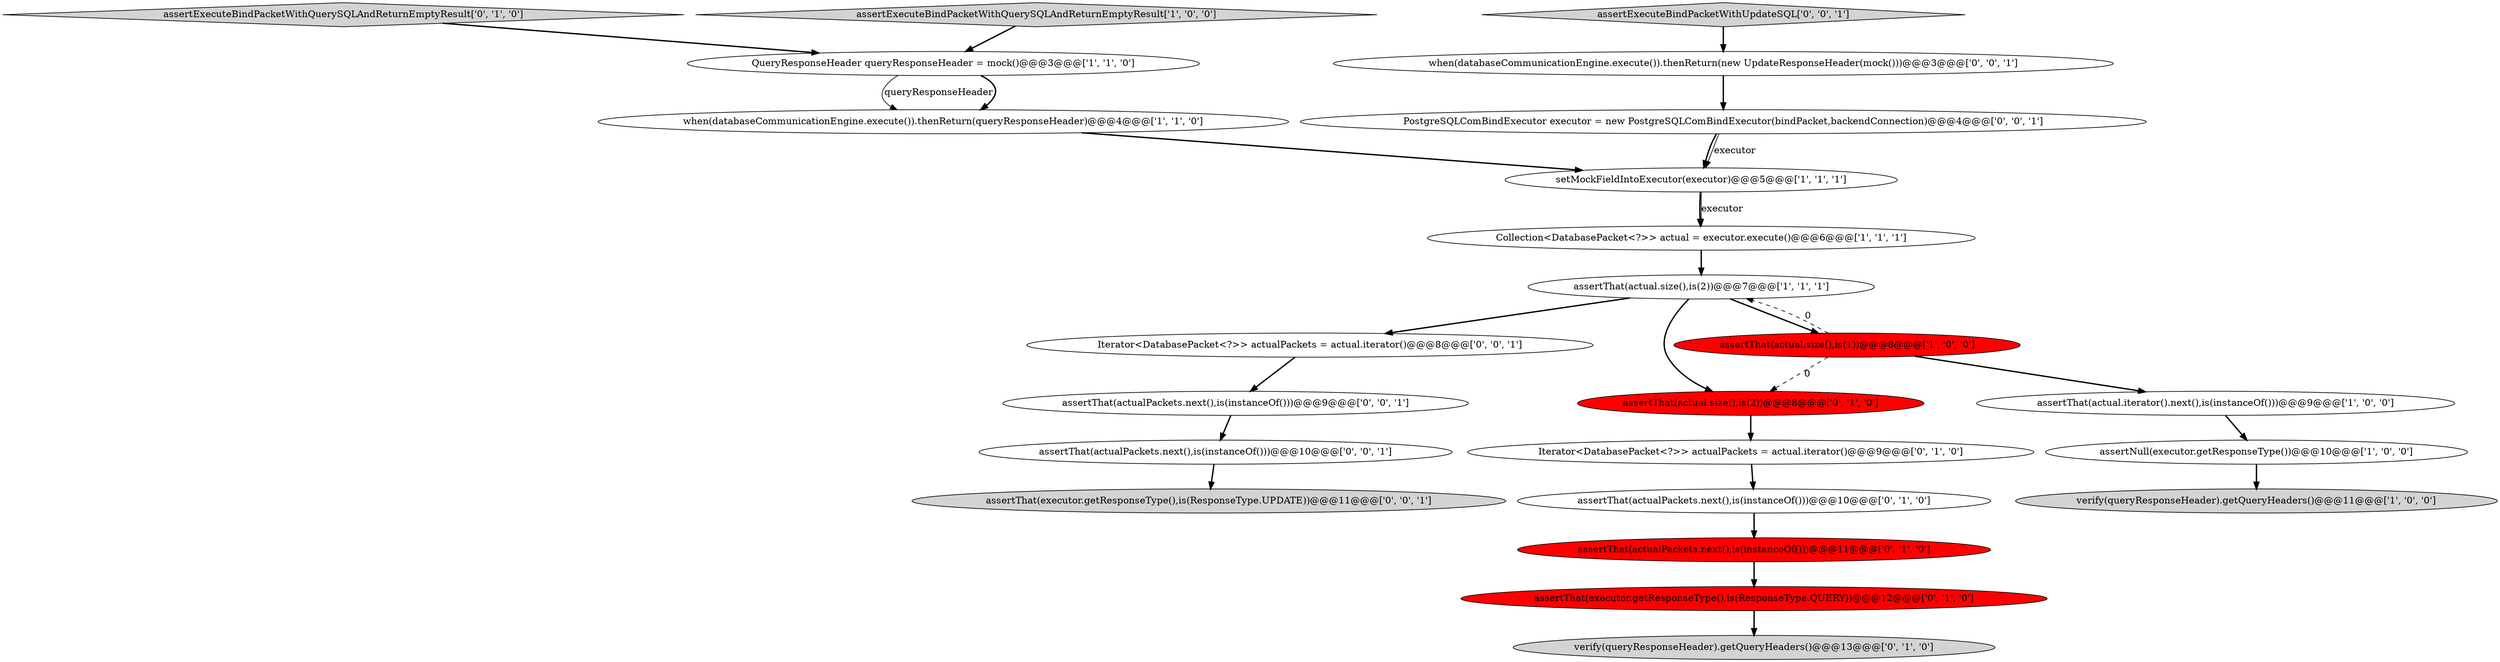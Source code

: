 digraph {
4 [style = filled, label = "setMockFieldIntoExecutor(executor)@@@5@@@['1', '1', '1']", fillcolor = white, shape = ellipse image = "AAA0AAABBB1BBB"];
1 [style = filled, label = "verify(queryResponseHeader).getQueryHeaders()@@@11@@@['1', '0', '0']", fillcolor = lightgray, shape = ellipse image = "AAA0AAABBB1BBB"];
8 [style = filled, label = "assertThat(actual.iterator().next(),is(instanceOf()))@@@9@@@['1', '0', '0']", fillcolor = white, shape = ellipse image = "AAA0AAABBB1BBB"];
3 [style = filled, label = "assertThat(actual.size(),is(2))@@@7@@@['1', '1', '1']", fillcolor = white, shape = ellipse image = "AAA0AAABBB1BBB"];
5 [style = filled, label = "when(databaseCommunicationEngine.execute()).thenReturn(queryResponseHeader)@@@4@@@['1', '1', '0']", fillcolor = white, shape = ellipse image = "AAA0AAABBB1BBB"];
10 [style = filled, label = "assertThat(actualPackets.next(),is(instanceOf()))@@@10@@@['0', '1', '0']", fillcolor = white, shape = ellipse image = "AAA0AAABBB2BBB"];
11 [style = filled, label = "assertExecuteBindPacketWithQuerySQLAndReturnEmptyResult['0', '1', '0']", fillcolor = lightgray, shape = diamond image = "AAA0AAABBB2BBB"];
22 [style = filled, label = "Iterator<DatabasePacket<?>> actualPackets = actual.iterator()@@@8@@@['0', '0', '1']", fillcolor = white, shape = ellipse image = "AAA0AAABBB3BBB"];
18 [style = filled, label = "assertThat(executor.getResponseType(),is(ResponseType.UPDATE))@@@11@@@['0', '0', '1']", fillcolor = lightgray, shape = ellipse image = "AAA0AAABBB3BBB"];
20 [style = filled, label = "assertThat(actualPackets.next(),is(instanceOf()))@@@9@@@['0', '0', '1']", fillcolor = white, shape = ellipse image = "AAA0AAABBB3BBB"];
7 [style = filled, label = "QueryResponseHeader queryResponseHeader = mock()@@@3@@@['1', '1', '0']", fillcolor = white, shape = ellipse image = "AAA0AAABBB1BBB"];
0 [style = filled, label = "assertNull(executor.getResponseType())@@@10@@@['1', '0', '0']", fillcolor = white, shape = ellipse image = "AAA0AAABBB1BBB"];
19 [style = filled, label = "assertThat(actualPackets.next(),is(instanceOf()))@@@10@@@['0', '0', '1']", fillcolor = white, shape = ellipse image = "AAA0AAABBB3BBB"];
21 [style = filled, label = "assertExecuteBindPacketWithUpdateSQL['0', '0', '1']", fillcolor = lightgray, shape = diamond image = "AAA0AAABBB3BBB"];
23 [style = filled, label = "PostgreSQLComBindExecutor executor = new PostgreSQLComBindExecutor(bindPacket,backendConnection)@@@4@@@['0', '0', '1']", fillcolor = white, shape = ellipse image = "AAA0AAABBB3BBB"];
14 [style = filled, label = "verify(queryResponseHeader).getQueryHeaders()@@@13@@@['0', '1', '0']", fillcolor = lightgray, shape = ellipse image = "AAA0AAABBB2BBB"];
17 [style = filled, label = "when(databaseCommunicationEngine.execute()).thenReturn(new UpdateResponseHeader(mock()))@@@3@@@['0', '0', '1']", fillcolor = white, shape = ellipse image = "AAA0AAABBB3BBB"];
16 [style = filled, label = "assertThat(actual.size(),is(2))@@@8@@@['0', '1', '0']", fillcolor = red, shape = ellipse image = "AAA1AAABBB2BBB"];
2 [style = filled, label = "assertExecuteBindPacketWithQuerySQLAndReturnEmptyResult['1', '0', '0']", fillcolor = lightgray, shape = diamond image = "AAA0AAABBB1BBB"];
13 [style = filled, label = "assertThat(actualPackets.next(),is(instanceOf()))@@@11@@@['0', '1', '0']", fillcolor = red, shape = ellipse image = "AAA1AAABBB2BBB"];
6 [style = filled, label = "Collection<DatabasePacket<?>> actual = executor.execute()@@@6@@@['1', '1', '1']", fillcolor = white, shape = ellipse image = "AAA0AAABBB1BBB"];
15 [style = filled, label = "assertThat(executor.getResponseType(),is(ResponseType.QUERY))@@@12@@@['0', '1', '0']", fillcolor = red, shape = ellipse image = "AAA1AAABBB2BBB"];
12 [style = filled, label = "Iterator<DatabasePacket<?>> actualPackets = actual.iterator()@@@9@@@['0', '1', '0']", fillcolor = white, shape = ellipse image = "AAA0AAABBB2BBB"];
9 [style = filled, label = "assertThat(actual.size(),is(1))@@@8@@@['1', '0', '0']", fillcolor = red, shape = ellipse image = "AAA1AAABBB1BBB"];
6->3 [style = bold, label=""];
19->18 [style = bold, label=""];
9->16 [style = dashed, label="0"];
15->14 [style = bold, label=""];
4->6 [style = bold, label=""];
23->4 [style = bold, label=""];
7->5 [style = solid, label="queryResponseHeader"];
3->16 [style = bold, label=""];
9->8 [style = bold, label=""];
3->22 [style = bold, label=""];
17->23 [style = bold, label=""];
4->6 [style = solid, label="executor"];
8->0 [style = bold, label=""];
3->9 [style = bold, label=""];
7->5 [style = bold, label=""];
12->10 [style = bold, label=""];
10->13 [style = bold, label=""];
22->20 [style = bold, label=""];
0->1 [style = bold, label=""];
5->4 [style = bold, label=""];
13->15 [style = bold, label=""];
2->7 [style = bold, label=""];
20->19 [style = bold, label=""];
23->4 [style = solid, label="executor"];
16->12 [style = bold, label=""];
21->17 [style = bold, label=""];
9->3 [style = dashed, label="0"];
11->7 [style = bold, label=""];
}
